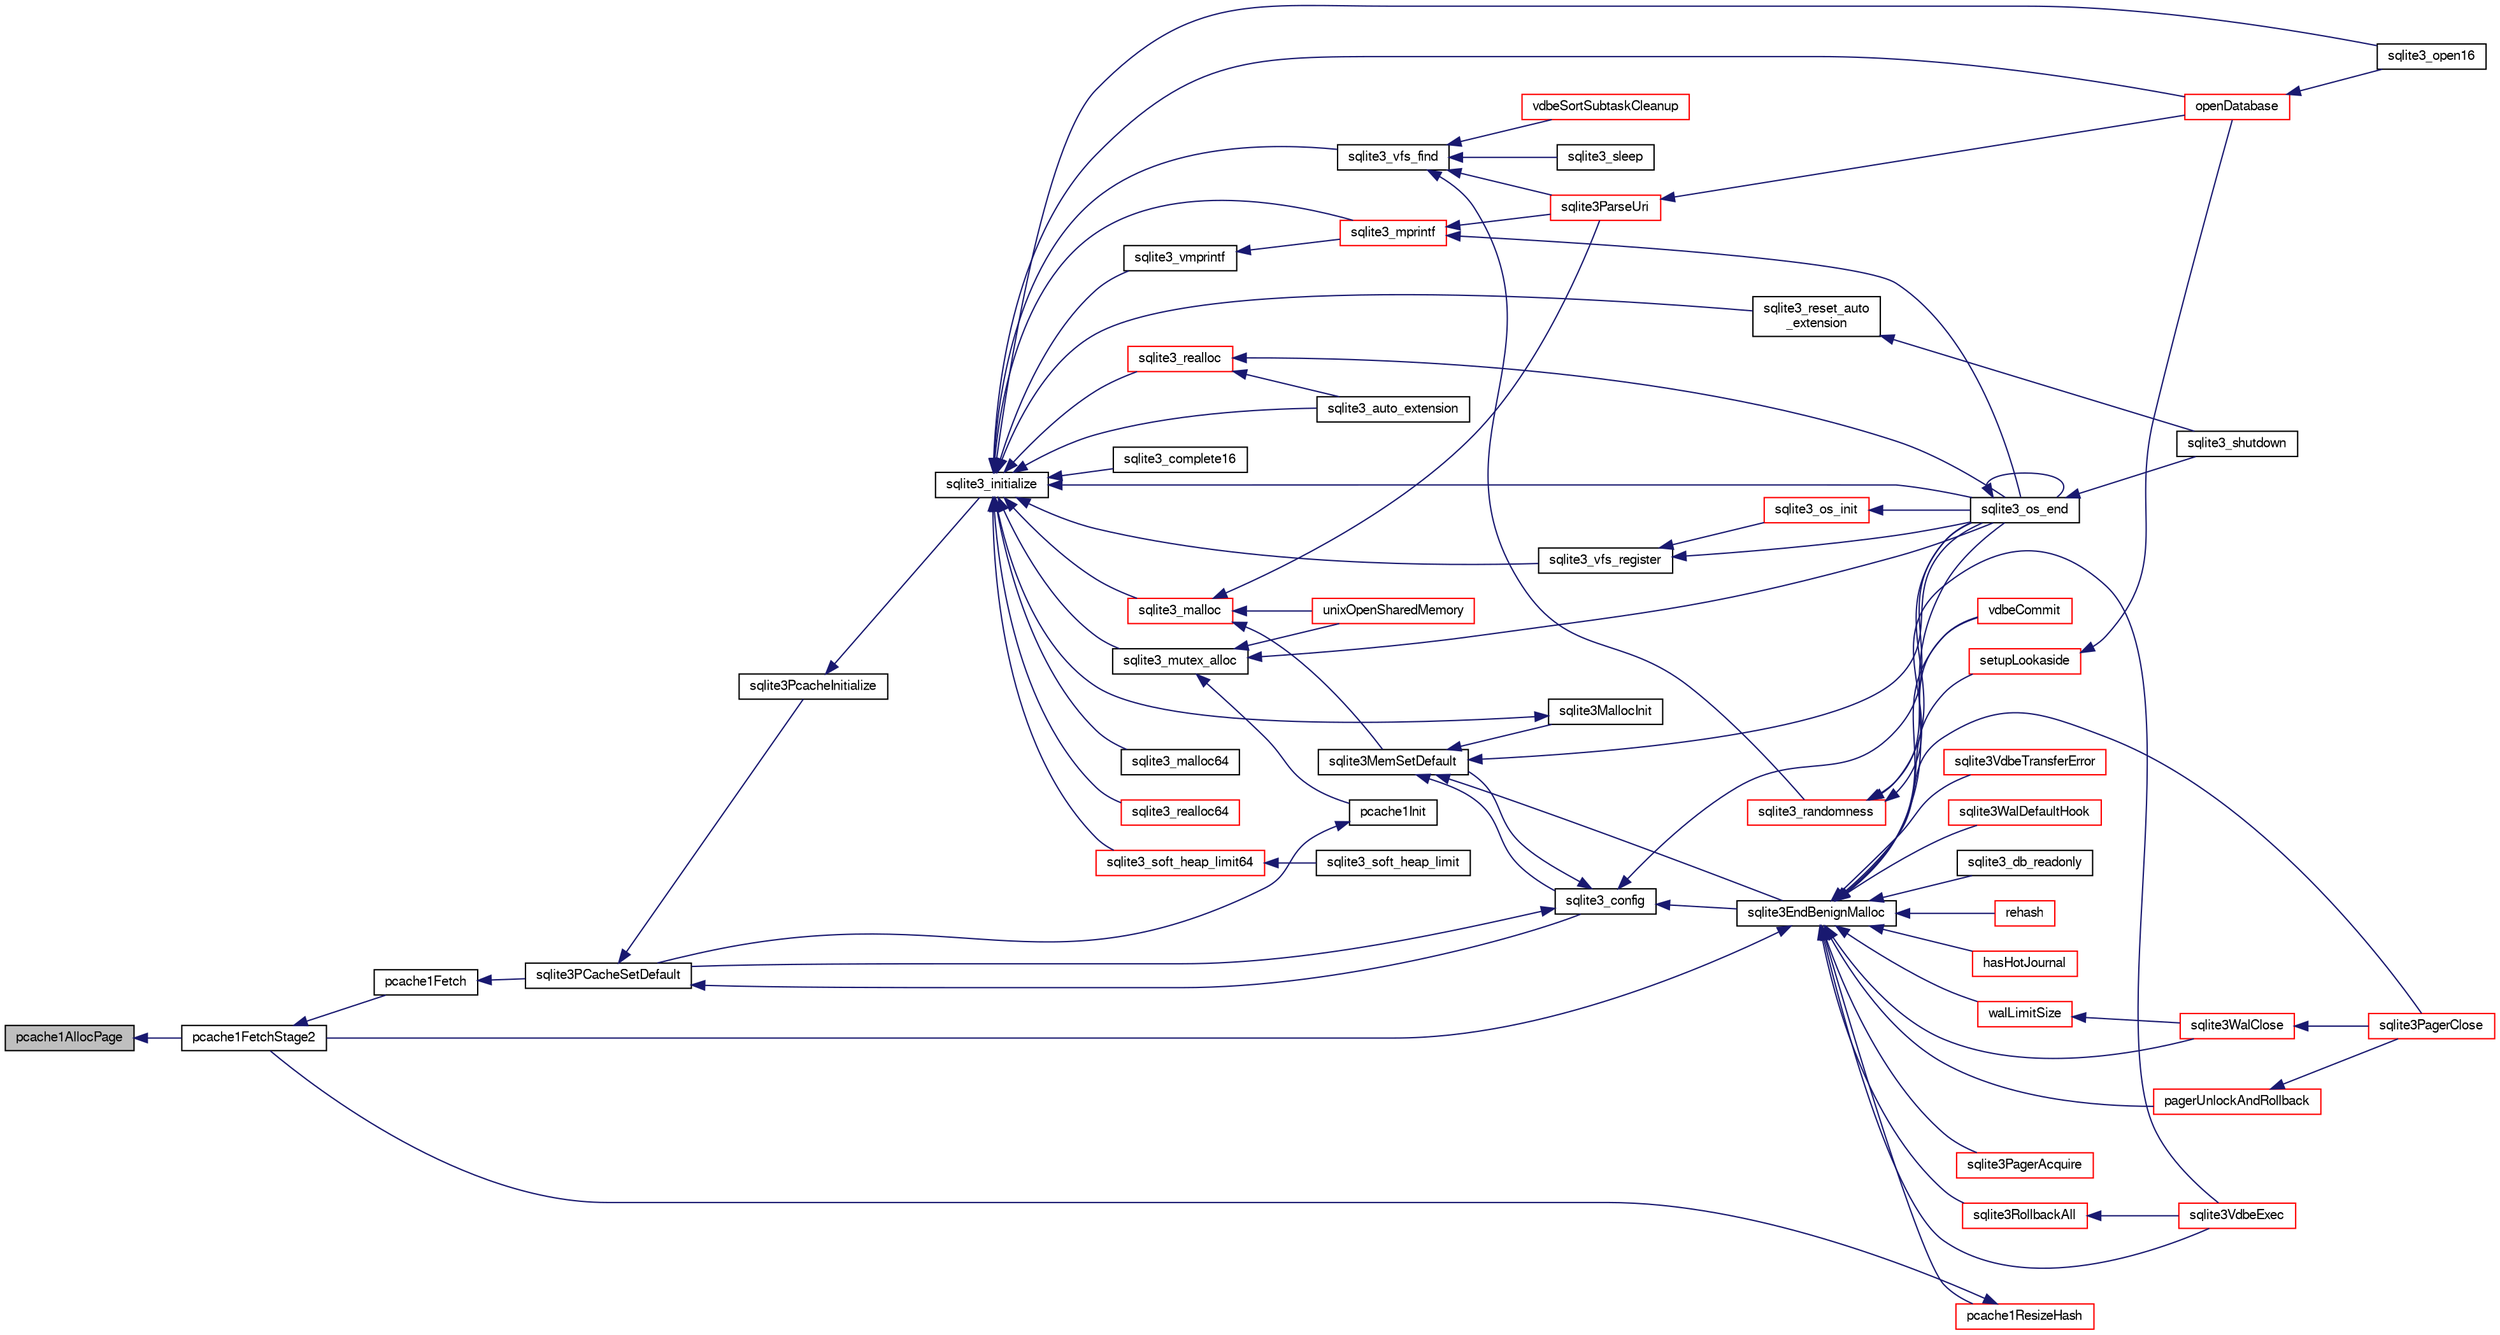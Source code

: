 digraph "pcache1AllocPage"
{
  edge [fontname="FreeSans",fontsize="10",labelfontname="FreeSans",labelfontsize="10"];
  node [fontname="FreeSans",fontsize="10",shape=record];
  rankdir="LR";
  Node217436 [label="pcache1AllocPage",height=0.2,width=0.4,color="black", fillcolor="grey75", style="filled", fontcolor="black"];
  Node217436 -> Node217437 [dir="back",color="midnightblue",fontsize="10",style="solid",fontname="FreeSans"];
  Node217437 [label="pcache1FetchStage2",height=0.2,width=0.4,color="black", fillcolor="white", style="filled",URL="$sqlite3_8c.html#a30a4ee80ec88f9eb4ade1424d99585b5"];
  Node217437 -> Node217438 [dir="back",color="midnightblue",fontsize="10",style="solid",fontname="FreeSans"];
  Node217438 [label="pcache1Fetch",height=0.2,width=0.4,color="black", fillcolor="white", style="filled",URL="$sqlite3_8c.html#a745bc37e2a945b10e6b23a6fe6c35411"];
  Node217438 -> Node217439 [dir="back",color="midnightblue",fontsize="10",style="solid",fontname="FreeSans"];
  Node217439 [label="sqlite3PCacheSetDefault",height=0.2,width=0.4,color="black", fillcolor="white", style="filled",URL="$sqlite3_8c.html#a91974afe7709a742451438556ee0c70c"];
  Node217439 -> Node217440 [dir="back",color="midnightblue",fontsize="10",style="solid",fontname="FreeSans"];
  Node217440 [label="sqlite3PcacheInitialize",height=0.2,width=0.4,color="black", fillcolor="white", style="filled",URL="$sqlite3_8c.html#a2902c61ddc88bea002c4d69fe4052b1f"];
  Node217440 -> Node217441 [dir="back",color="midnightblue",fontsize="10",style="solid",fontname="FreeSans"];
  Node217441 [label="sqlite3_initialize",height=0.2,width=0.4,color="black", fillcolor="white", style="filled",URL="$sqlite3_8h.html#ab0c0ee2d5d4cf8b28e9572296a8861df"];
  Node217441 -> Node217442 [dir="back",color="midnightblue",fontsize="10",style="solid",fontname="FreeSans"];
  Node217442 [label="sqlite3_vfs_find",height=0.2,width=0.4,color="black", fillcolor="white", style="filled",URL="$sqlite3_8h.html#ac201a26de3dfa1d6deb8069eb8d95627"];
  Node217442 -> Node217443 [dir="back",color="midnightblue",fontsize="10",style="solid",fontname="FreeSans"];
  Node217443 [label="sqlite3_randomness",height=0.2,width=0.4,color="red", fillcolor="white", style="filled",URL="$sqlite3_8h.html#aa452ad88657d4606e137b09c4e9315c7"];
  Node217443 -> Node217448 [dir="back",color="midnightblue",fontsize="10",style="solid",fontname="FreeSans"];
  Node217448 [label="sqlite3_os_end",height=0.2,width=0.4,color="black", fillcolor="white", style="filled",URL="$sqlite3_8h.html#a2288c95881ecca13d994e42b6a958906"];
  Node217448 -> Node217448 [dir="back",color="midnightblue",fontsize="10",style="solid",fontname="FreeSans"];
  Node217448 -> Node217449 [dir="back",color="midnightblue",fontsize="10",style="solid",fontname="FreeSans"];
  Node217449 [label="sqlite3_shutdown",height=0.2,width=0.4,color="black", fillcolor="white", style="filled",URL="$sqlite3_8h.html#aeaf9947fe863ba3d3aca061475e3af2e"];
  Node217443 -> Node217726 [dir="back",color="midnightblue",fontsize="10",style="solid",fontname="FreeSans"];
  Node217726 [label="vdbeCommit",height=0.2,width=0.4,color="red", fillcolor="white", style="filled",URL="$sqlite3_8c.html#a5d7f1e0625451b987728f600cfe1b92d"];
  Node217443 -> Node217457 [dir="back",color="midnightblue",fontsize="10",style="solid",fontname="FreeSans"];
  Node217457 [label="sqlite3VdbeExec",height=0.2,width=0.4,color="red", fillcolor="white", style="filled",URL="$sqlite3_8c.html#a8ce40a614bdc56719c4d642b1e4dfb21"];
  Node217442 -> Node217847 [dir="back",color="midnightblue",fontsize="10",style="solid",fontname="FreeSans"];
  Node217847 [label="vdbeSortSubtaskCleanup",height=0.2,width=0.4,color="red", fillcolor="white", style="filled",URL="$sqlite3_8c.html#abc8ce4c3ef58cc10f5b27642aab32b30"];
  Node217442 -> Node217850 [dir="back",color="midnightblue",fontsize="10",style="solid",fontname="FreeSans"];
  Node217850 [label="sqlite3ParseUri",height=0.2,width=0.4,color="red", fillcolor="white", style="filled",URL="$sqlite3_8c.html#aaa912f29a67460d8b2186c97056e8767"];
  Node217850 -> Node217692 [dir="back",color="midnightblue",fontsize="10",style="solid",fontname="FreeSans"];
  Node217692 [label="openDatabase",height=0.2,width=0.4,color="red", fillcolor="white", style="filled",URL="$sqlite3_8c.html#a6a9c3bc3a64234e863413f41db473758"];
  Node217692 -> Node217695 [dir="back",color="midnightblue",fontsize="10",style="solid",fontname="FreeSans"];
  Node217695 [label="sqlite3_open16",height=0.2,width=0.4,color="black", fillcolor="white", style="filled",URL="$sqlite3_8h.html#adbc401bb96713f32e553db32f6f3ca33"];
  Node217442 -> Node217851 [dir="back",color="midnightblue",fontsize="10",style="solid",fontname="FreeSans"];
  Node217851 [label="sqlite3_sleep",height=0.2,width=0.4,color="black", fillcolor="white", style="filled",URL="$sqlite3_8h.html#ad0c133ddbbecb6433f3c6ebef8966efa"];
  Node217441 -> Node217852 [dir="back",color="midnightblue",fontsize="10",style="solid",fontname="FreeSans"];
  Node217852 [label="sqlite3_vfs_register",height=0.2,width=0.4,color="black", fillcolor="white", style="filled",URL="$sqlite3_8h.html#a7184b289ccd4c4c7200589137d88c4ae"];
  Node217852 -> Node217853 [dir="back",color="midnightblue",fontsize="10",style="solid",fontname="FreeSans"];
  Node217853 [label="sqlite3_os_init",height=0.2,width=0.4,color="red", fillcolor="white", style="filled",URL="$sqlite3_8h.html#acebc2290d00a32d3afe2361f2979038b"];
  Node217853 -> Node217448 [dir="back",color="midnightblue",fontsize="10",style="solid",fontname="FreeSans"];
  Node217852 -> Node217448 [dir="back",color="midnightblue",fontsize="10",style="solid",fontname="FreeSans"];
  Node217441 -> Node217855 [dir="back",color="midnightblue",fontsize="10",style="solid",fontname="FreeSans"];
  Node217855 [label="sqlite3_mutex_alloc",height=0.2,width=0.4,color="black", fillcolor="white", style="filled",URL="$sqlite3_8h.html#aa3f89418cd18e99596435c958b29b650"];
  Node217855 -> Node217856 [dir="back",color="midnightblue",fontsize="10",style="solid",fontname="FreeSans"];
  Node217856 [label="unixOpenSharedMemory",height=0.2,width=0.4,color="red", fillcolor="white", style="filled",URL="$sqlite3_8c.html#a30775afa2e08ca6ddc7853326afed7c7"];
  Node217855 -> Node217448 [dir="back",color="midnightblue",fontsize="10",style="solid",fontname="FreeSans"];
  Node217855 -> Node217858 [dir="back",color="midnightblue",fontsize="10",style="solid",fontname="FreeSans"];
  Node217858 [label="pcache1Init",height=0.2,width=0.4,color="black", fillcolor="white", style="filled",URL="$sqlite3_8c.html#a05e9c1daf3dd812db1d769b69b20e069"];
  Node217858 -> Node217439 [dir="back",color="midnightblue",fontsize="10",style="solid",fontname="FreeSans"];
  Node217441 -> Node217859 [dir="back",color="midnightblue",fontsize="10",style="solid",fontname="FreeSans"];
  Node217859 [label="sqlite3_soft_heap_limit64",height=0.2,width=0.4,color="red", fillcolor="white", style="filled",URL="$sqlite3_8h.html#ab37b3a4d1652e3acb2c43d1252e6b852"];
  Node217859 -> Node217860 [dir="back",color="midnightblue",fontsize="10",style="solid",fontname="FreeSans"];
  Node217860 [label="sqlite3_soft_heap_limit",height=0.2,width=0.4,color="black", fillcolor="white", style="filled",URL="$sqlite3_8h.html#a18c3472581de3072201723e798524fdc"];
  Node217441 -> Node217861 [dir="back",color="midnightblue",fontsize="10",style="solid",fontname="FreeSans"];
  Node217861 [label="sqlite3_malloc",height=0.2,width=0.4,color="red", fillcolor="white", style="filled",URL="$sqlite3_8h.html#a510e31845345737f17d86ce0b2328356"];
  Node217861 -> Node217862 [dir="back",color="midnightblue",fontsize="10",style="solid",fontname="FreeSans"];
  Node217862 [label="sqlite3MemSetDefault",height=0.2,width=0.4,color="black", fillcolor="white", style="filled",URL="$sqlite3_8c.html#a162fbfd727e92c5f8f72625b5ff62549"];
  Node217862 -> Node217863 [dir="back",color="midnightblue",fontsize="10",style="solid",fontname="FreeSans"];
  Node217863 [label="sqlite3EndBenignMalloc",height=0.2,width=0.4,color="black", fillcolor="white", style="filled",URL="$sqlite3_8c.html#a4582127cc64d483dc66c7acf9d8d8fbb"];
  Node217863 -> Node217864 [dir="back",color="midnightblue",fontsize="10",style="solid",fontname="FreeSans"];
  Node217864 [label="rehash",height=0.2,width=0.4,color="red", fillcolor="white", style="filled",URL="$sqlite3_8c.html#a4851529638f6c7af16239ee6e2dcc628"];
  Node217863 -> Node217448 [dir="back",color="midnightblue",fontsize="10",style="solid",fontname="FreeSans"];
  Node217863 -> Node217913 [dir="back",color="midnightblue",fontsize="10",style="solid",fontname="FreeSans"];
  Node217913 [label="pcache1ResizeHash",height=0.2,width=0.4,color="red", fillcolor="white", style="filled",URL="$sqlite3_8c.html#a7795922581c79a689c6e954dad69c037"];
  Node217913 -> Node217437 [dir="back",color="midnightblue",fontsize="10",style="solid",fontname="FreeSans"];
  Node217863 -> Node217437 [dir="back",color="midnightblue",fontsize="10",style="solid",fontname="FreeSans"];
  Node217863 -> Node217797 [dir="back",color="midnightblue",fontsize="10",style="solid",fontname="FreeSans"];
  Node217797 [label="pagerUnlockAndRollback",height=0.2,width=0.4,color="red", fillcolor="white", style="filled",URL="$sqlite3_8c.html#a02d96b7bf62c3b13ba905d168914518c"];
  Node217797 -> Node217798 [dir="back",color="midnightblue",fontsize="10",style="solid",fontname="FreeSans"];
  Node217798 [label="sqlite3PagerClose",height=0.2,width=0.4,color="red", fillcolor="white", style="filled",URL="$sqlite3_8c.html#af94b1f96b60689fd09422cce2c85f53f"];
  Node217863 -> Node217798 [dir="back",color="midnightblue",fontsize="10",style="solid",fontname="FreeSans"];
  Node217863 -> Node217915 [dir="back",color="midnightblue",fontsize="10",style="solid",fontname="FreeSans"];
  Node217915 [label="hasHotJournal",height=0.2,width=0.4,color="red", fillcolor="white", style="filled",URL="$sqlite3_8c.html#a875dc699b7a0e8ab6ba19170e5096d5e"];
  Node217863 -> Node217800 [dir="back",color="midnightblue",fontsize="10",style="solid",fontname="FreeSans"];
  Node217800 [label="sqlite3PagerAcquire",height=0.2,width=0.4,color="red", fillcolor="white", style="filled",URL="$sqlite3_8c.html#a22a53daafd2bd778cda390312651f994"];
  Node217863 -> Node217916 [dir="back",color="midnightblue",fontsize="10",style="solid",fontname="FreeSans"];
  Node217916 [label="walLimitSize",height=0.2,width=0.4,color="red", fillcolor="white", style="filled",URL="$sqlite3_8c.html#a7d814227c8fb4a3441c42e9f2fdade3b"];
  Node217916 -> Node217917 [dir="back",color="midnightblue",fontsize="10",style="solid",fontname="FreeSans"];
  Node217917 [label="sqlite3WalClose",height=0.2,width=0.4,color="red", fillcolor="white", style="filled",URL="$sqlite3_8c.html#abfd7d36ec6ea41ecb2717dd4c6b0571e"];
  Node217917 -> Node217798 [dir="back",color="midnightblue",fontsize="10",style="solid",fontname="FreeSans"];
  Node217863 -> Node217917 [dir="back",color="midnightblue",fontsize="10",style="solid",fontname="FreeSans"];
  Node217863 -> Node217726 [dir="back",color="midnightblue",fontsize="10",style="solid",fontname="FreeSans"];
  Node217863 -> Node217919 [dir="back",color="midnightblue",fontsize="10",style="solid",fontname="FreeSans"];
  Node217919 [label="sqlite3VdbeTransferError",height=0.2,width=0.4,color="red", fillcolor="white", style="filled",URL="$sqlite3_8c.html#aaf4a567b51602bb6d7bb150e6c72de69"];
  Node217863 -> Node217457 [dir="back",color="midnightblue",fontsize="10",style="solid",fontname="FreeSans"];
  Node217863 -> Node217920 [dir="back",color="midnightblue",fontsize="10",style="solid",fontname="FreeSans"];
  Node217920 [label="setupLookaside",height=0.2,width=0.4,color="red", fillcolor="white", style="filled",URL="$sqlite3_8c.html#a83e30e8059c0e1a0537a569a91ce81e5"];
  Node217920 -> Node217692 [dir="back",color="midnightblue",fontsize="10",style="solid",fontname="FreeSans"];
  Node217863 -> Node217675 [dir="back",color="midnightblue",fontsize="10",style="solid",fontname="FreeSans"];
  Node217675 [label="sqlite3RollbackAll",height=0.2,width=0.4,color="red", fillcolor="white", style="filled",URL="$sqlite3_8c.html#ad902dd388d73208539f557962e3fe6bb"];
  Node217675 -> Node217457 [dir="back",color="midnightblue",fontsize="10",style="solid",fontname="FreeSans"];
  Node217863 -> Node217922 [dir="back",color="midnightblue",fontsize="10",style="solid",fontname="FreeSans"];
  Node217922 [label="sqlite3WalDefaultHook",height=0.2,width=0.4,color="red", fillcolor="white", style="filled",URL="$sqlite3_8c.html#a4a9ed7c3fcab46b3d82eb79ede8c4f77"];
  Node217863 -> Node217924 [dir="back",color="midnightblue",fontsize="10",style="solid",fontname="FreeSans"];
  Node217924 [label="sqlite3_db_readonly",height=0.2,width=0.4,color="black", fillcolor="white", style="filled",URL="$sqlite3_8h.html#a96c378e7022e7a8a375e23f7fc662cdd"];
  Node217862 -> Node217925 [dir="back",color="midnightblue",fontsize="10",style="solid",fontname="FreeSans"];
  Node217925 [label="sqlite3MallocInit",height=0.2,width=0.4,color="black", fillcolor="white", style="filled",URL="$sqlite3_8c.html#a9e06f9e7cad0d83ce80ab493c9533552"];
  Node217925 -> Node217441 [dir="back",color="midnightblue",fontsize="10",style="solid",fontname="FreeSans"];
  Node217862 -> Node217448 [dir="back",color="midnightblue",fontsize="10",style="solid",fontname="FreeSans"];
  Node217862 -> Node217926 [dir="back",color="midnightblue",fontsize="10",style="solid",fontname="FreeSans"];
  Node217926 [label="sqlite3_config",height=0.2,width=0.4,color="black", fillcolor="white", style="filled",URL="$sqlite3_8h.html#a74ad420b6f26bc06a04ff6ecec8a8c91"];
  Node217926 -> Node217863 [dir="back",color="midnightblue",fontsize="10",style="solid",fontname="FreeSans"];
  Node217926 -> Node217862 [dir="back",color="midnightblue",fontsize="10",style="solid",fontname="FreeSans"];
  Node217926 -> Node217448 [dir="back",color="midnightblue",fontsize="10",style="solid",fontname="FreeSans"];
  Node217926 -> Node217439 [dir="back",color="midnightblue",fontsize="10",style="solid",fontname="FreeSans"];
  Node217861 -> Node217856 [dir="back",color="midnightblue",fontsize="10",style="solid",fontname="FreeSans"];
  Node217861 -> Node217850 [dir="back",color="midnightblue",fontsize="10",style="solid",fontname="FreeSans"];
  Node217441 -> Node218194 [dir="back",color="midnightblue",fontsize="10",style="solid",fontname="FreeSans"];
  Node218194 [label="sqlite3_malloc64",height=0.2,width=0.4,color="black", fillcolor="white", style="filled",URL="$sqlite3_8h.html#a12b7ee85e539ea28c130c5c75b96a82a"];
  Node217441 -> Node218195 [dir="back",color="midnightblue",fontsize="10",style="solid",fontname="FreeSans"];
  Node218195 [label="sqlite3_realloc",height=0.2,width=0.4,color="red", fillcolor="white", style="filled",URL="$sqlite3_8h.html#a627f0eeface58024ef47403d8cc76b35"];
  Node218195 -> Node217448 [dir="back",color="midnightblue",fontsize="10",style="solid",fontname="FreeSans"];
  Node218195 -> Node218211 [dir="back",color="midnightblue",fontsize="10",style="solid",fontname="FreeSans"];
  Node218211 [label="sqlite3_auto_extension",height=0.2,width=0.4,color="black", fillcolor="white", style="filled",URL="$sqlite3_8h.html#a85a95b45e94f6bcd52aa39b6acdb36d7"];
  Node217441 -> Node218213 [dir="back",color="midnightblue",fontsize="10",style="solid",fontname="FreeSans"];
  Node218213 [label="sqlite3_realloc64",height=0.2,width=0.4,color="red", fillcolor="white", style="filled",URL="$sqlite3_8h.html#afe88c85e9f864a3fd92941cad197245d"];
  Node217441 -> Node218001 [dir="back",color="midnightblue",fontsize="10",style="solid",fontname="FreeSans"];
  Node218001 [label="sqlite3_vmprintf",height=0.2,width=0.4,color="black", fillcolor="white", style="filled",URL="$sqlite3_8h.html#ac240de67ddf003828f16a6d9dd3fa3ca"];
  Node218001 -> Node218002 [dir="back",color="midnightblue",fontsize="10",style="solid",fontname="FreeSans"];
  Node218002 [label="sqlite3_mprintf",height=0.2,width=0.4,color="red", fillcolor="white", style="filled",URL="$sqlite3_8h.html#a9533933e57f7ccbb48c32041ce3a8862"];
  Node218002 -> Node217448 [dir="back",color="midnightblue",fontsize="10",style="solid",fontname="FreeSans"];
  Node218002 -> Node217850 [dir="back",color="midnightblue",fontsize="10",style="solid",fontname="FreeSans"];
  Node217441 -> Node218002 [dir="back",color="midnightblue",fontsize="10",style="solid",fontname="FreeSans"];
  Node217441 -> Node217448 [dir="back",color="midnightblue",fontsize="10",style="solid",fontname="FreeSans"];
  Node217441 -> Node218211 [dir="back",color="midnightblue",fontsize="10",style="solid",fontname="FreeSans"];
  Node217441 -> Node218313 [dir="back",color="midnightblue",fontsize="10",style="solid",fontname="FreeSans"];
  Node218313 [label="sqlite3_reset_auto\l_extension",height=0.2,width=0.4,color="black", fillcolor="white", style="filled",URL="$sqlite3_8h.html#ac33f4064ae6690cada7bdc89e8153ffc"];
  Node218313 -> Node217449 [dir="back",color="midnightblue",fontsize="10",style="solid",fontname="FreeSans"];
  Node217441 -> Node218178 [dir="back",color="midnightblue",fontsize="10",style="solid",fontname="FreeSans"];
  Node218178 [label="sqlite3_complete16",height=0.2,width=0.4,color="black", fillcolor="white", style="filled",URL="$sqlite3_8h.html#a3260341c2ef82787acca48414a1d03a1"];
  Node217441 -> Node217692 [dir="back",color="midnightblue",fontsize="10",style="solid",fontname="FreeSans"];
  Node217441 -> Node217695 [dir="back",color="midnightblue",fontsize="10",style="solid",fontname="FreeSans"];
  Node217439 -> Node217926 [dir="back",color="midnightblue",fontsize="10",style="solid",fontname="FreeSans"];
}
